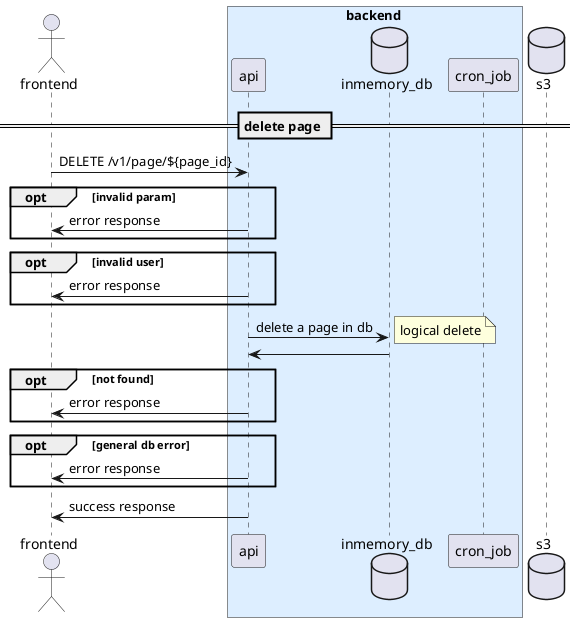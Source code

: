 @startuml

actor frontend as fe
box backend #ddeeff
participant api
database inmemory_db as db
participant cron_job as cron
end box
database s3 as s3

== delete page ==

fe -> api: DELETE /v1/page/${page_id}

opt invalid param
  api -> fe: error response
end opt

opt invalid user
  api -> fe: error response
end opt

api -> db: delete a page in db
note right: logical delete
db -> api:

opt not found
  api -> fe: error response
end opt

opt general db error
  api -> fe: error response
end opt

api -> fe: success response

@enduml
